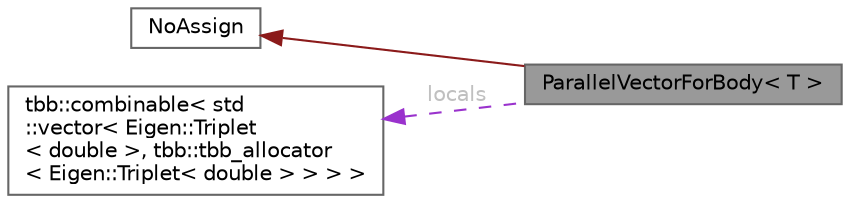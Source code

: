 digraph "ParallelVectorForBody&lt; T &gt;"
{
 // LATEX_PDF_SIZE
  bgcolor="transparent";
  edge [fontname=Helvetica,fontsize=10,labelfontname=Helvetica,labelfontsize=10];
  node [fontname=Helvetica,fontsize=10,shape=box,height=0.2,width=0.4];
  rankdir="LR";
  Node1 [id="Node000001",label="ParallelVectorForBody\< T \>",height=0.2,width=0.4,color="gray40", fillcolor="grey60", style="filled", fontcolor="black",tooltip=" "];
  Node2 -> Node1 [id="edge3_Node000001_Node000002",dir="back",color="firebrick4",style="solid",tooltip=" "];
  Node2 [id="Node000002",label="NoAssign",height=0.2,width=0.4,color="gray40", fillcolor="white", style="filled",URL="$class_no_assign.html",tooltip="Base class for prohibiting compiler-generated operator="];
  Node3 -> Node1 [id="edge4_Node000001_Node000003",dir="back",color="darkorchid3",style="dashed",tooltip=" ",label=" locals",fontcolor="grey" ];
  Node3 [id="Node000003",label="tbb::combinable\< std\l::vector\< Eigen::Triplet\l\< double \>, tbb::tbb_allocator\l\< Eigen::Triplet\< double \> \> \> \>",height=0.2,width=0.4,color="gray40", fillcolor="white", style="filled",URL="$classtbb_1_1combinable.html",tooltip=" "];
}
